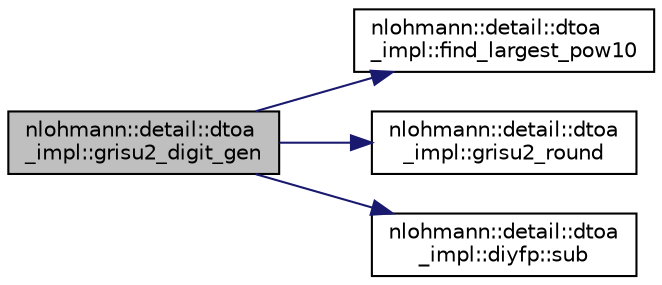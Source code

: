 digraph "nlohmann::detail::dtoa_impl::grisu2_digit_gen"
{
 // LATEX_PDF_SIZE
  edge [fontname="Helvetica",fontsize="10",labelfontname="Helvetica",labelfontsize="10"];
  node [fontname="Helvetica",fontsize="10",shape=record];
  rankdir="LR";
  Node1 [label="nlohmann::detail::dtoa\l_impl::grisu2_digit_gen",height=0.2,width=0.4,color="black", fillcolor="grey75", style="filled", fontcolor="black",tooltip=" "];
  Node1 -> Node2 [color="midnightblue",fontsize="10",style="solid"];
  Node2 [label="nlohmann::detail::dtoa\l_impl::find_largest_pow10",height=0.2,width=0.4,color="black", fillcolor="white", style="filled",URL="$namespacenlohmann_1_1detail_1_1dtoa__impl.html#a36ded358763b5dbcea9867660fbe4e28",tooltip=" "];
  Node1 -> Node3 [color="midnightblue",fontsize="10",style="solid"];
  Node3 [label="nlohmann::detail::dtoa\l_impl::grisu2_round",height=0.2,width=0.4,color="black", fillcolor="white", style="filled",URL="$namespacenlohmann_1_1detail_1_1dtoa__impl.html#a5bc841e0bee12fd6489d49cf7bd07bb4",tooltip=" "];
  Node1 -> Node4 [color="midnightblue",fontsize="10",style="solid"];
  Node4 [label="nlohmann::detail::dtoa\l_impl::diyfp::sub",height=0.2,width=0.4,color="black", fillcolor="white", style="filled",URL="$structnlohmann_1_1detail_1_1dtoa__impl_1_1diyfp.html#aeb26771af54ad73598c1a0430d65d884",tooltip="returns x - y"];
}
